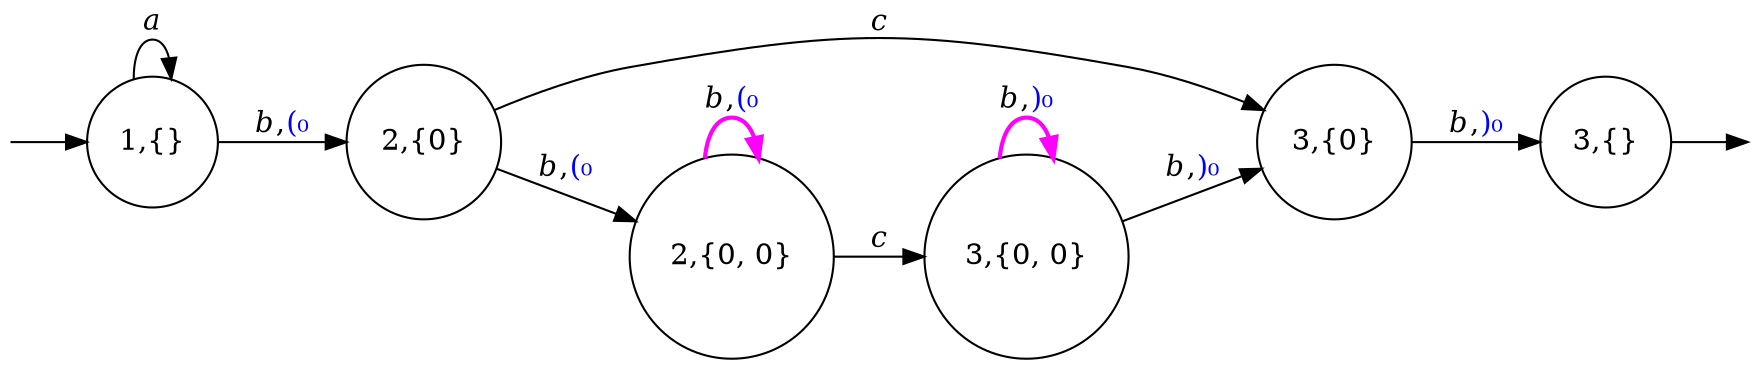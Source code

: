 digraph {
	node [shape=circle];
	Q0 [style=invisible, height=0, width=0, fixedsize=true];
	Q1 [style=invisible, height=0, width=0, fixedsize=true];
	graph [rankdir="LR"];

	Q0 -> "1,{}";
	"3,{}" -> Q1;
	"3,{0, 0}" -> "3,{0}"  [label=<<i>b</i>,<FONT COLOR="blue">)₀</FONT>> ];
	"1,{}" -> "2,{0}"  [label=<<i>b</i>,<FONT COLOR="blue">(₀</FONT>> ];
	"2,{0}" -> "3,{0}"  [label=<<i>c</i>> ];
	"2,{0}" -> "2,{0, 0}"  [label=<<i>b</i>,<FONT COLOR="blue">(₀</FONT>> ];
	"1,{}" -> "1,{}"  [label=<<i>a</i>> ];
	"3,{0}" -> "3,{}"  [label=<<i>b</i>,<FONT COLOR="blue">)₀</FONT>> ];
	"2,{0, 0}" -> "3,{0, 0}"  [label=<<i>c</i>> ];
	"2,{0, 0}" -> "2,{0, 0}"  [label=<<i>b</i>,<FONT COLOR="blue">(₀</FONT>>,color=fuchsia, style=bold ];
	"3,{0, 0}" -> "3,{0, 0}"  [label=<<i>b</i>,<FONT COLOR="blue">)₀</FONT>>,color=fuchsia, style=bold ];
}

